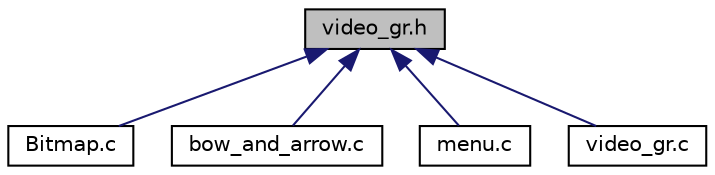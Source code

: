 digraph "video_gr.h"
{
  edge [fontname="Helvetica",fontsize="10",labelfontname="Helvetica",labelfontsize="10"];
  node [fontname="Helvetica",fontsize="10",shape=record];
  Node2 [label="video_gr.h",height=0.2,width=0.4,color="black", fillcolor="grey75", style="filled", fontcolor="black"];
  Node2 -> Node3 [dir="back",color="midnightblue",fontsize="10",style="solid",fontname="Helvetica"];
  Node3 [label="Bitmap.c",height=0.2,width=0.4,color="black", fillcolor="white", style="filled",URL="$_bitmap_8c.html"];
  Node2 -> Node4 [dir="back",color="midnightblue",fontsize="10",style="solid",fontname="Helvetica"];
  Node4 [label="bow_and_arrow.c",height=0.2,width=0.4,color="black", fillcolor="white", style="filled",URL="$bow__and__arrow_8c.html"];
  Node2 -> Node5 [dir="back",color="midnightblue",fontsize="10",style="solid",fontname="Helvetica"];
  Node5 [label="menu.c",height=0.2,width=0.4,color="black", fillcolor="white", style="filled",URL="$menu_8c.html"];
  Node2 -> Node6 [dir="back",color="midnightblue",fontsize="10",style="solid",fontname="Helvetica"];
  Node6 [label="video_gr.c",height=0.2,width=0.4,color="black", fillcolor="white", style="filled",URL="$video__gr_8c.html"];
}
